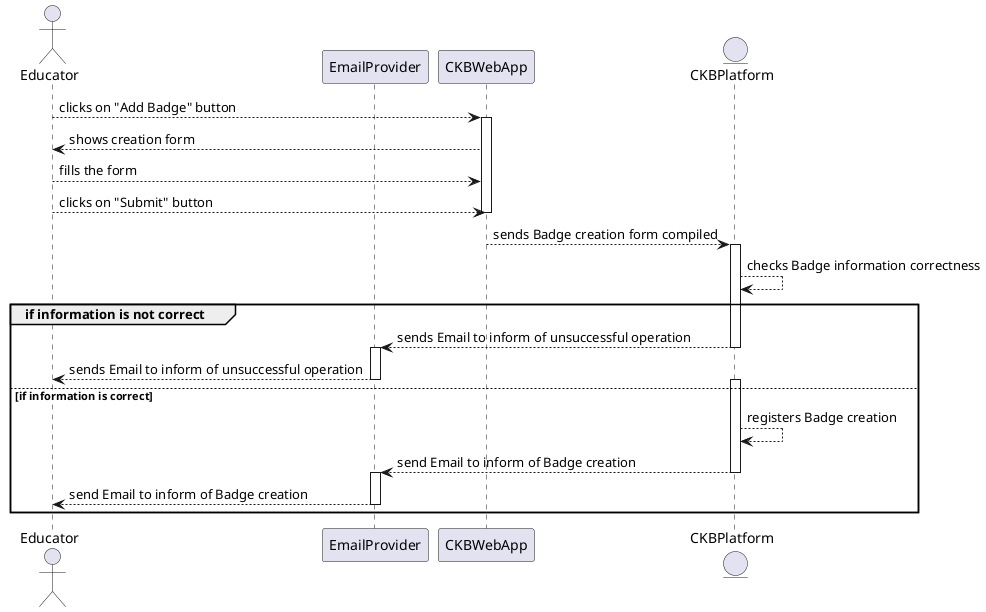 @startuml
actor Educator as E
participant EmailProvider as EP
participant CKBWebApp as A
entity CKBPlatform as P

E-->A: clicks on "Add Badge" button
activate A
E<--A: shows creation form
E-->A: fills the form
E-->A: clicks on "Submit" button 
deactivate A
A-->P: sends Badge creation form compiled
activate P
P-->P: checks Badge information correctness
group if information is not correct
    P-->EP: sends Email to inform of unsuccessful operation
    deactivate P
    activate EP
    E<--EP: sends Email to inform of unsuccessful operation
    deactivate EP
else if information is correct
    activate P
    P-->P: registers Badge creation
    P-->EP: send Email to inform of Badge creation
    deactivate P
    activate EP
    E<--EP: send Email to inform of Badge creation
    deactivate EP
end
@enduml